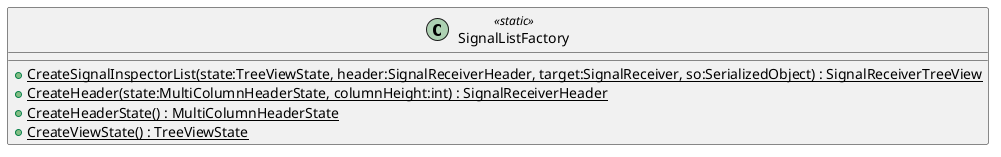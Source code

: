 @startuml
class SignalListFactory <<static>> {
    + {static} CreateSignalInspectorList(state:TreeViewState, header:SignalReceiverHeader, target:SignalReceiver, so:SerializedObject) : SignalReceiverTreeView
    + {static} CreateHeader(state:MultiColumnHeaderState, columnHeight:int) : SignalReceiverHeader
    + {static} CreateHeaderState() : MultiColumnHeaderState
    + {static} CreateViewState() : TreeViewState
}
@enduml
